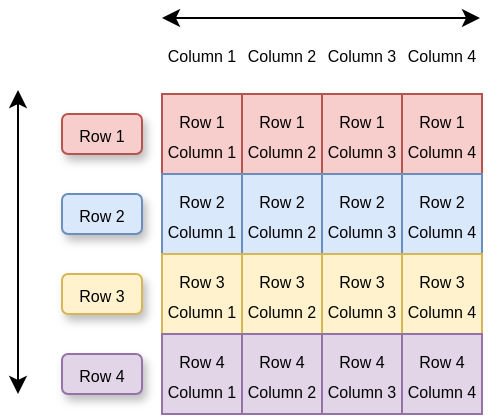 <mxfile version="13.3.1" type="device"><diagram id="YaFfd2xUzPEJ7gBIH_kX" name="Page-1"><mxGraphModel dx="652" dy="421" grid="0" gridSize="10" guides="1" tooltips="1" connect="1" arrows="1" fold="1" page="1" pageScale="1" pageWidth="1100" pageHeight="850" math="0" shadow="0"><root><mxCell id="0"/><mxCell id="1" parent="0"/><mxCell id="wPuWGb6TePzyMNHmpGsM-1" value="" style="whiteSpace=wrap;html=1;aspect=fixed;fillColor=#f8cecc;strokeColor=#b85450;" vertex="1" parent="1"><mxGeometry x="320" y="200" width="40" height="40" as="geometry"/></mxCell><mxCell id="wPuWGb6TePzyMNHmpGsM-2" value="" style="whiteSpace=wrap;html=1;aspect=fixed;fillColor=#dae8fc;strokeColor=#6c8ebf;" vertex="1" parent="1"><mxGeometry x="320" y="240" width="40" height="40" as="geometry"/></mxCell><mxCell id="wPuWGb6TePzyMNHmpGsM-3" value="" style="whiteSpace=wrap;html=1;aspect=fixed;fillColor=#fff2cc;strokeColor=#d6b656;" vertex="1" parent="1"><mxGeometry x="320" y="280" width="40" height="40" as="geometry"/></mxCell><mxCell id="wPuWGb6TePzyMNHmpGsM-4" value="" style="whiteSpace=wrap;html=1;aspect=fixed;fillColor=#f8cecc;strokeColor=#b85450;" vertex="1" parent="1"><mxGeometry x="360" y="200" width="40" height="40" as="geometry"/></mxCell><mxCell id="wPuWGb6TePzyMNHmpGsM-5" value="" style="whiteSpace=wrap;html=1;aspect=fixed;fillColor=#dae8fc;strokeColor=#6c8ebf;" vertex="1" parent="1"><mxGeometry x="360" y="240" width="40" height="40" as="geometry"/></mxCell><mxCell id="wPuWGb6TePzyMNHmpGsM-6" value="" style="whiteSpace=wrap;html=1;aspect=fixed;fillColor=#fff2cc;strokeColor=#d6b656;" vertex="1" parent="1"><mxGeometry x="360" y="280" width="40" height="40" as="geometry"/></mxCell><mxCell id="wPuWGb6TePzyMNHmpGsM-7" value="" style="whiteSpace=wrap;html=1;aspect=fixed;fillColor=#e1d5e7;strokeColor=#9673a6;" vertex="1" parent="1"><mxGeometry x="360" y="320" width="40" height="40" as="geometry"/></mxCell><mxCell id="wPuWGb6TePzyMNHmpGsM-8" value="" style="whiteSpace=wrap;html=1;aspect=fixed;fillColor=#e1d5e7;strokeColor=#9673a6;" vertex="1" parent="1"><mxGeometry x="320" y="320" width="40" height="40" as="geometry"/></mxCell><mxCell id="wPuWGb6TePzyMNHmpGsM-10" value="" style="whiteSpace=wrap;html=1;aspect=fixed;fillColor=#f8cecc;strokeColor=#b85450;" vertex="1" parent="1"><mxGeometry x="400" y="200" width="40" height="40" as="geometry"/></mxCell><mxCell id="wPuWGb6TePzyMNHmpGsM-11" value="" style="whiteSpace=wrap;html=1;aspect=fixed;fillColor=#dae8fc;strokeColor=#6c8ebf;" vertex="1" parent="1"><mxGeometry x="400" y="240" width="40" height="40" as="geometry"/></mxCell><mxCell id="wPuWGb6TePzyMNHmpGsM-12" value="" style="whiteSpace=wrap;html=1;aspect=fixed;fillColor=#fff2cc;strokeColor=#d6b656;" vertex="1" parent="1"><mxGeometry x="400" y="280" width="40" height="40" as="geometry"/></mxCell><mxCell id="wPuWGb6TePzyMNHmpGsM-13" value="" style="whiteSpace=wrap;html=1;aspect=fixed;fillColor=#f8cecc;strokeColor=#b85450;" vertex="1" parent="1"><mxGeometry x="440" y="200" width="40" height="40" as="geometry"/></mxCell><mxCell id="wPuWGb6TePzyMNHmpGsM-14" value="" style="whiteSpace=wrap;html=1;aspect=fixed;fillColor=#dae8fc;strokeColor=#6c8ebf;" vertex="1" parent="1"><mxGeometry x="440" y="240" width="40" height="40" as="geometry"/></mxCell><mxCell id="wPuWGb6TePzyMNHmpGsM-15" value="" style="whiteSpace=wrap;html=1;aspect=fixed;fillColor=#fff2cc;strokeColor=#d6b656;" vertex="1" parent="1"><mxGeometry x="440" y="280" width="40" height="40" as="geometry"/></mxCell><mxCell id="wPuWGb6TePzyMNHmpGsM-16" value="" style="whiteSpace=wrap;html=1;aspect=fixed;fillColor=#e1d5e7;strokeColor=#9673a6;" vertex="1" parent="1"><mxGeometry x="440" y="320" width="40" height="40" as="geometry"/></mxCell><mxCell id="wPuWGb6TePzyMNHmpGsM-17" value="" style="whiteSpace=wrap;html=1;aspect=fixed;fillColor=#e1d5e7;strokeColor=#9673a6;" vertex="1" parent="1"><mxGeometry x="400" y="320" width="40" height="40" as="geometry"/></mxCell><mxCell id="wPuWGb6TePzyMNHmpGsM-18" value="&lt;font style=&quot;font-size: 8px&quot;&gt;Row 1&lt;/font&gt;" style="text;html=1;strokeColor=#b85450;fillColor=#f8cecc;align=center;verticalAlign=middle;whiteSpace=wrap;rounded=1;shadow=1;" vertex="1" parent="1"><mxGeometry x="270" y="210" width="40" height="20" as="geometry"/></mxCell><mxCell id="wPuWGb6TePzyMNHmpGsM-23" value="&lt;font style=&quot;font-size: 8px&quot;&gt;Column 1&lt;/font&gt;" style="text;html=1;strokeColor=none;fillColor=none;align=center;verticalAlign=middle;whiteSpace=wrap;rounded=0;" vertex="1" parent="1"><mxGeometry x="320" y="170" width="40" height="20" as="geometry"/></mxCell><mxCell id="wPuWGb6TePzyMNHmpGsM-24" value="&lt;font style=&quot;font-size: 8px&quot;&gt;Column 2&lt;/font&gt;" style="text;html=1;strokeColor=none;fillColor=none;align=center;verticalAlign=middle;whiteSpace=wrap;rounded=0;" vertex="1" parent="1"><mxGeometry x="360" y="170" width="40" height="20" as="geometry"/></mxCell><mxCell id="wPuWGb6TePzyMNHmpGsM-25" value="&lt;font style=&quot;font-size: 8px&quot;&gt;Column 3&lt;/font&gt;" style="text;html=1;strokeColor=none;fillColor=none;align=center;verticalAlign=middle;whiteSpace=wrap;rounded=0;" vertex="1" parent="1"><mxGeometry x="400" y="170" width="40" height="20" as="geometry"/></mxCell><mxCell id="wPuWGb6TePzyMNHmpGsM-26" value="&lt;font style=&quot;font-size: 8px&quot;&gt;Column 4&lt;/font&gt;" style="text;html=1;strokeColor=none;fillColor=none;align=center;verticalAlign=middle;whiteSpace=wrap;rounded=0;" vertex="1" parent="1"><mxGeometry x="440" y="170" width="40" height="20" as="geometry"/></mxCell><mxCell id="wPuWGb6TePzyMNHmpGsM-27" value="&lt;font style=&quot;font-size: 8px&quot;&gt;Row 2&lt;/font&gt;" style="text;html=1;strokeColor=#6c8ebf;fillColor=#dae8fc;align=center;verticalAlign=middle;whiteSpace=wrap;rounded=1;shadow=1;" vertex="1" parent="1"><mxGeometry x="270" y="250" width="40" height="20" as="geometry"/></mxCell><mxCell id="wPuWGb6TePzyMNHmpGsM-28" value="&lt;font style=&quot;font-size: 8px&quot;&gt;Row 3&lt;/font&gt;" style="text;html=1;strokeColor=#d6b656;fillColor=#fff2cc;align=center;verticalAlign=middle;whiteSpace=wrap;rounded=1;shadow=1;" vertex="1" parent="1"><mxGeometry x="270" y="290" width="40" height="20" as="geometry"/></mxCell><mxCell id="wPuWGb6TePzyMNHmpGsM-29" value="&lt;font style=&quot;font-size: 8px&quot;&gt;Row 4&lt;/font&gt;" style="text;html=1;strokeColor=#9673a6;fillColor=#e1d5e7;align=center;verticalAlign=middle;whiteSpace=wrap;rounded=1;shadow=1;" vertex="1" parent="1"><mxGeometry x="270" y="330" width="40" height="20" as="geometry"/></mxCell><mxCell id="wPuWGb6TePzyMNHmpGsM-30" value="&lt;font style=&quot;font-size: 8px&quot;&gt;&lt;span style=&quot;font-size: 8px&quot;&gt;Row 1&lt;/span&gt;&lt;br&gt;&lt;font style=&quot;font-size: 8px&quot;&gt;Column 1&lt;br&gt;&lt;/font&gt;&lt;/font&gt;" style="text;html=1;strokeColor=none;fillColor=none;align=center;verticalAlign=middle;whiteSpace=wrap;rounded=0;" vertex="1" parent="1"><mxGeometry x="320" y="210" width="40" height="20" as="geometry"/></mxCell><mxCell id="wPuWGb6TePzyMNHmpGsM-31" value="&lt;font style=&quot;font-size: 8px&quot;&gt;&lt;span style=&quot;font-size: 8px&quot;&gt;Row 1&lt;/span&gt;&lt;br&gt;&lt;font style=&quot;font-size: 8px&quot;&gt;Column 2&lt;br&gt;&lt;/font&gt;&lt;/font&gt;" style="text;html=1;strokeColor=none;fillColor=none;align=center;verticalAlign=middle;whiteSpace=wrap;rounded=0;" vertex="1" parent="1"><mxGeometry x="360" y="210" width="40" height="20" as="geometry"/></mxCell><mxCell id="wPuWGb6TePzyMNHmpGsM-32" value="&lt;font style=&quot;font-size: 8px&quot;&gt;&lt;span style=&quot;font-size: 8px&quot;&gt;Row 1&lt;/span&gt;&lt;br&gt;&lt;font style=&quot;font-size: 8px&quot;&gt;Column 3&lt;br&gt;&lt;/font&gt;&lt;/font&gt;" style="text;html=1;strokeColor=none;fillColor=none;align=center;verticalAlign=middle;whiteSpace=wrap;rounded=0;" vertex="1" parent="1"><mxGeometry x="400" y="210" width="40" height="20" as="geometry"/></mxCell><mxCell id="wPuWGb6TePzyMNHmpGsM-33" value="&lt;font style=&quot;font-size: 8px&quot;&gt;&lt;span style=&quot;font-size: 8px&quot;&gt;Row 1&lt;/span&gt;&lt;br&gt;&lt;font style=&quot;font-size: 8px&quot;&gt;Column 4&lt;br&gt;&lt;/font&gt;&lt;/font&gt;" style="text;html=1;strokeColor=none;fillColor=none;align=center;verticalAlign=middle;whiteSpace=wrap;rounded=0;" vertex="1" parent="1"><mxGeometry x="440" y="210" width="40" height="20" as="geometry"/></mxCell><mxCell id="wPuWGb6TePzyMNHmpGsM-34" value="&lt;font style=&quot;font-size: 8px&quot;&gt;&lt;span style=&quot;font-size: 8px&quot;&gt;Row 2&lt;/span&gt;&lt;br&gt;&lt;font style=&quot;font-size: 8px&quot;&gt;Column 1&lt;br&gt;&lt;/font&gt;&lt;/font&gt;" style="text;html=1;strokeColor=none;fillColor=none;align=center;verticalAlign=middle;whiteSpace=wrap;rounded=0;" vertex="1" parent="1"><mxGeometry x="320" y="250" width="40" height="20" as="geometry"/></mxCell><mxCell id="wPuWGb6TePzyMNHmpGsM-36" value="&lt;font style=&quot;font-size: 8px&quot;&gt;&lt;span style=&quot;font-size: 8px&quot;&gt;Row 2&lt;/span&gt;&lt;br&gt;&lt;font style=&quot;font-size: 8px&quot;&gt;Column 2&lt;br&gt;&lt;/font&gt;&lt;/font&gt;" style="text;html=1;strokeColor=none;fillColor=none;align=center;verticalAlign=middle;whiteSpace=wrap;rounded=0;" vertex="1" parent="1"><mxGeometry x="360" y="250" width="40" height="20" as="geometry"/></mxCell><mxCell id="wPuWGb6TePzyMNHmpGsM-37" value="&lt;font style=&quot;font-size: 8px&quot;&gt;&lt;span style=&quot;font-size: 8px&quot;&gt;Row 2&lt;/span&gt;&lt;br&gt;&lt;font style=&quot;font-size: 8px&quot;&gt;Column 3&lt;br&gt;&lt;/font&gt;&lt;/font&gt;" style="text;html=1;strokeColor=none;fillColor=none;align=center;verticalAlign=middle;whiteSpace=wrap;rounded=0;" vertex="1" parent="1"><mxGeometry x="400" y="250" width="40" height="20" as="geometry"/></mxCell><mxCell id="wPuWGb6TePzyMNHmpGsM-38" value="&lt;font style=&quot;font-size: 8px&quot;&gt;&lt;span style=&quot;font-size: 8px&quot;&gt;Row 2&lt;/span&gt;&lt;br&gt;&lt;font style=&quot;font-size: 8px&quot;&gt;Column 4&lt;br&gt;&lt;/font&gt;&lt;/font&gt;" style="text;html=1;strokeColor=none;fillColor=none;align=center;verticalAlign=middle;whiteSpace=wrap;rounded=0;" vertex="1" parent="1"><mxGeometry x="440" y="250" width="40" height="20" as="geometry"/></mxCell><mxCell id="wPuWGb6TePzyMNHmpGsM-40" value="&lt;font style=&quot;font-size: 8px&quot;&gt;&lt;span style=&quot;font-size: 8px&quot;&gt;Row 3&lt;/span&gt;&lt;br&gt;&lt;font style=&quot;font-size: 8px&quot;&gt;Column 1&lt;br&gt;&lt;/font&gt;&lt;/font&gt;" style="text;html=1;strokeColor=none;fillColor=none;align=center;verticalAlign=middle;whiteSpace=wrap;rounded=0;" vertex="1" parent="1"><mxGeometry x="320" y="290" width="40" height="20" as="geometry"/></mxCell><mxCell id="wPuWGb6TePzyMNHmpGsM-41" value="&lt;font style=&quot;font-size: 8px&quot;&gt;&lt;span style=&quot;font-size: 8px&quot;&gt;Row 3&lt;/span&gt;&lt;br&gt;&lt;font style=&quot;font-size: 8px&quot;&gt;Column 2&lt;br&gt;&lt;/font&gt;&lt;/font&gt;" style="text;html=1;strokeColor=none;fillColor=none;align=center;verticalAlign=middle;whiteSpace=wrap;rounded=0;" vertex="1" parent="1"><mxGeometry x="360" y="290" width="40" height="20" as="geometry"/></mxCell><mxCell id="wPuWGb6TePzyMNHmpGsM-42" value="&lt;font style=&quot;font-size: 8px&quot;&gt;&lt;span style=&quot;font-size: 8px&quot;&gt;Row 3&lt;/span&gt;&lt;br&gt;&lt;font style=&quot;font-size: 8px&quot;&gt;Column 3&lt;br&gt;&lt;/font&gt;&lt;/font&gt;" style="text;html=1;strokeColor=none;fillColor=none;align=center;verticalAlign=middle;whiteSpace=wrap;rounded=0;" vertex="1" parent="1"><mxGeometry x="400" y="290" width="40" height="20" as="geometry"/></mxCell><mxCell id="wPuWGb6TePzyMNHmpGsM-43" value="&lt;font style=&quot;font-size: 8px&quot;&gt;&lt;span style=&quot;font-size: 8px&quot;&gt;Row 3&lt;/span&gt;&lt;br&gt;&lt;font style=&quot;font-size: 8px&quot;&gt;Column 4&lt;br&gt;&lt;/font&gt;&lt;/font&gt;" style="text;html=1;strokeColor=none;fillColor=none;align=center;verticalAlign=middle;whiteSpace=wrap;rounded=0;" vertex="1" parent="1"><mxGeometry x="440" y="290" width="40" height="20" as="geometry"/></mxCell><mxCell id="wPuWGb6TePzyMNHmpGsM-44" value="&lt;font style=&quot;font-size: 8px&quot;&gt;&lt;span style=&quot;font-size: 8px&quot;&gt;Row 4&lt;/span&gt;&lt;br&gt;&lt;font style=&quot;font-size: 8px&quot;&gt;Column 1&lt;br&gt;&lt;/font&gt;&lt;/font&gt;" style="text;html=1;strokeColor=none;fillColor=none;align=center;verticalAlign=middle;whiteSpace=wrap;rounded=0;" vertex="1" parent="1"><mxGeometry x="320" y="330" width="40" height="20" as="geometry"/></mxCell><mxCell id="wPuWGb6TePzyMNHmpGsM-45" value="&lt;font style=&quot;font-size: 8px&quot;&gt;&lt;span style=&quot;font-size: 8px&quot;&gt;Row 4&lt;/span&gt;&lt;br&gt;&lt;font style=&quot;font-size: 8px&quot;&gt;Column 2&lt;br&gt;&lt;/font&gt;&lt;/font&gt;" style="text;html=1;strokeColor=none;fillColor=none;align=center;verticalAlign=middle;whiteSpace=wrap;rounded=0;" vertex="1" parent="1"><mxGeometry x="360" y="330" width="40" height="20" as="geometry"/></mxCell><mxCell id="wPuWGb6TePzyMNHmpGsM-46" value="&lt;font style=&quot;font-size: 8px&quot;&gt;&lt;span style=&quot;font-size: 8px&quot;&gt;Row 4&lt;/span&gt;&lt;br&gt;&lt;font style=&quot;font-size: 8px&quot;&gt;Column 3&lt;br&gt;&lt;/font&gt;&lt;/font&gt;" style="text;html=1;strokeColor=none;fillColor=none;align=center;verticalAlign=middle;whiteSpace=wrap;rounded=0;" vertex="1" parent="1"><mxGeometry x="400" y="330" width="40" height="20" as="geometry"/></mxCell><mxCell id="wPuWGb6TePzyMNHmpGsM-47" value="&lt;font style=&quot;font-size: 8px&quot;&gt;&lt;span style=&quot;font-size: 8px&quot;&gt;Row 4&lt;/span&gt;&lt;br&gt;&lt;font style=&quot;font-size: 8px&quot;&gt;Column 4&lt;br&gt;&lt;/font&gt;&lt;/font&gt;" style="text;html=1;strokeColor=none;fillColor=none;align=center;verticalAlign=middle;whiteSpace=wrap;rounded=0;" vertex="1" parent="1"><mxGeometry x="440" y="330" width="40" height="20" as="geometry"/></mxCell><mxCell id="wPuWGb6TePzyMNHmpGsM-48" value="" style="endArrow=classic;startArrow=classic;html=1;" edge="1" parent="1"><mxGeometry width="50" height="50" relative="1" as="geometry"><mxPoint x="248" y="350" as="sourcePoint"/><mxPoint x="248" y="198" as="targetPoint"/></mxGeometry></mxCell><mxCell id="wPuWGb6TePzyMNHmpGsM-49" value="" style="endArrow=classic;startArrow=classic;html=1;" edge="1" parent="1"><mxGeometry width="50" height="50" relative="1" as="geometry"><mxPoint x="320" y="162" as="sourcePoint"/><mxPoint x="479" y="162" as="targetPoint"/></mxGeometry></mxCell></root></mxGraphModel></diagram></mxfile>